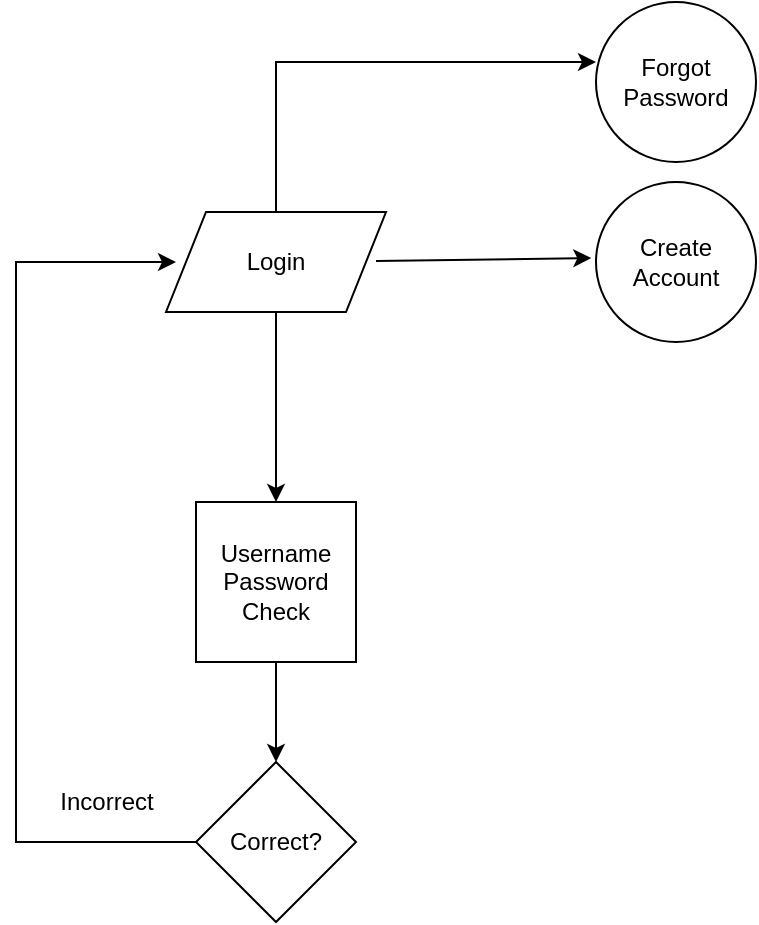 <mxfile version="17.4.6" type="github" pages="2"><diagram id="IdW7q_hfwv6nVICduAnu" name="Page-1"><mxGraphModel dx="782" dy="436" grid="1" gridSize="10" guides="1" tooltips="1" connect="1" arrows="1" fold="1" page="1" pageScale="1" pageWidth="850" pageHeight="1100" math="0" shadow="0"><root><mxCell id="0"/><mxCell id="1" parent="0"/><mxCell id="jN2eye4weUR3NSQzNM7d-5" value="" style="endArrow=classic;html=1;rounded=0;exitX=0.5;exitY=1;exitDx=0;exitDy=0;" edge="1" parent="1" source="jN2eye4weUR3NSQzNM7d-17"><mxGeometry width="50" height="50" relative="1" as="geometry"><mxPoint x="279.5" y="250" as="sourcePoint"/><mxPoint x="280" y="320" as="targetPoint"/></mxGeometry></mxCell><mxCell id="jN2eye4weUR3NSQzNM7d-8" value="" style="endArrow=classic;html=1;rounded=0;exitX=0;exitY=0.5;exitDx=0;exitDy=0;" edge="1" parent="1" source="jN2eye4weUR3NSQzNM7d-21"><mxGeometry width="50" height="50" relative="1" as="geometry"><mxPoint x="230" y="580" as="sourcePoint"/><mxPoint x="230" y="200" as="targetPoint"/><Array as="points"><mxPoint x="150" y="490"/><mxPoint x="150" y="200"/></Array></mxGeometry></mxCell><mxCell id="jN2eye4weUR3NSQzNM7d-9" value="Incorrect" style="text;html=1;align=center;verticalAlign=middle;resizable=0;points=[];autosize=1;strokeColor=none;fillColor=none;" vertex="1" parent="1"><mxGeometry x="165" y="460" width="60" height="20" as="geometry"/></mxCell><mxCell id="jN2eye4weUR3NSQzNM7d-10" value="" style="endArrow=classic;html=1;rounded=0;entryX=1.024;entryY=0.9;entryDx=0;entryDy=0;entryPerimeter=0;" edge="1" parent="1"><mxGeometry width="50" height="50" relative="1" as="geometry"><mxPoint x="330" y="199.5" as="sourcePoint"/><mxPoint x="437.64" y="198" as="targetPoint"/></mxGeometry></mxCell><mxCell id="jN2eye4weUR3NSQzNM7d-17" value="Login" style="shape=parallelogram;perimeter=parallelogramPerimeter;whiteSpace=wrap;html=1;fixedSize=1;" vertex="1" parent="1"><mxGeometry x="225" y="175" width="110" height="50" as="geometry"/></mxCell><mxCell id="jN2eye4weUR3NSQzNM7d-18" value="Username&lt;br&gt;Password&lt;br&gt;Check" style="whiteSpace=wrap;html=1;aspect=fixed;" vertex="1" parent="1"><mxGeometry x="240" y="320" width="80" height="80" as="geometry"/></mxCell><mxCell id="jN2eye4weUR3NSQzNM7d-19" value="" style="endArrow=classic;html=1;rounded=0;exitX=0.5;exitY=1;exitDx=0;exitDy=0;" edge="1" parent="1" source="jN2eye4weUR3NSQzNM7d-18"><mxGeometry width="50" height="50" relative="1" as="geometry"><mxPoint x="279.5" y="420" as="sourcePoint"/><mxPoint x="280" y="450" as="targetPoint"/></mxGeometry></mxCell><mxCell id="jN2eye4weUR3NSQzNM7d-21" value="Correct?" style="rhombus;whiteSpace=wrap;html=1;" vertex="1" parent="1"><mxGeometry x="240" y="450" width="80" height="80" as="geometry"/></mxCell><mxCell id="ZLeF7fGd5P_cEoZsraa5-1" value="Create&lt;br&gt;Account" style="ellipse;whiteSpace=wrap;html=1;aspect=fixed;" vertex="1" parent="1"><mxGeometry x="440" y="160" width="80" height="80" as="geometry"/></mxCell><mxCell id="ZLeF7fGd5P_cEoZsraa5-2" style="edgeStyle=elbowEdgeStyle;rounded=0;orthogonalLoop=1;jettySize=auto;elbow=vertical;html=1;entryX=0.5;entryY=0;entryDx=0;entryDy=0;" edge="1" parent="1" source="jN2eye4weUR3NSQzNM7d-18" target="jN2eye4weUR3NSQzNM7d-18"><mxGeometry relative="1" as="geometry"/></mxCell><mxCell id="ZLeF7fGd5P_cEoZsraa5-5" value="" style="endArrow=classic;html=1;rounded=0;elbow=vertical;" edge="1" parent="1"><mxGeometry width="50" height="50" relative="1" as="geometry"><mxPoint x="280" y="175" as="sourcePoint"/><mxPoint x="440" y="100" as="targetPoint"/><Array as="points"><mxPoint x="280" y="100"/></Array></mxGeometry></mxCell><mxCell id="ZLeF7fGd5P_cEoZsraa5-6" value="Forgot&lt;br&gt;Password" style="ellipse;whiteSpace=wrap;html=1;aspect=fixed;" vertex="1" parent="1"><mxGeometry x="440" y="70" width="80" height="80" as="geometry"/></mxCell></root></mxGraphModel></diagram><diagram id="-tdLQZcMTsR_68VMLz0l" name="Page-2"><mxGraphModel dx="782" dy="436" grid="1" gridSize="10" guides="1" tooltips="1" connect="1" arrows="1" fold="1" page="1" pageScale="1" pageWidth="850" pageHeight="1100" math="0" shadow="0"><root><mxCell id="0"/><mxCell id="1" parent="0"/><mxCell id="H1VOADEwLhpBTpJcDcQX-1" value="Username&lt;br&gt;Password" style="shape=parallelogram;perimeter=parallelogramPerimeter;whiteSpace=wrap;html=1;fixedSize=1;" vertex="1" parent="1"><mxGeometry x="210" y="270" width="120" height="60" as="geometry"/></mxCell><mxCell id="H1VOADEwLhpBTpJcDcQX-2" style="edgeStyle=elbowEdgeStyle;rounded=0;orthogonalLoop=1;jettySize=auto;elbow=vertical;html=1;exitX=0;exitY=0.5;exitDx=0;exitDy=0;" edge="1" parent="1" source="H1VOADEwLhpBTpJcDcQX-3"><mxGeometry relative="1" as="geometry"><mxPoint x="170" y="520" as="targetPoint"/></mxGeometry></mxCell><mxCell id="H1VOADEwLhpBTpJcDcQX-3" value="Username&lt;br&gt;Taken?" style="rhombus;whiteSpace=wrap;html=1;" vertex="1" parent="1"><mxGeometry x="220" y="480" width="80" height="80" as="geometry"/></mxCell><mxCell id="H1VOADEwLhpBTpJcDcQX-4" value="" style="endArrow=classic;html=1;rounded=0;" edge="1" parent="1"><mxGeometry width="50" height="50" relative="1" as="geometry"><mxPoint x="210" y="730" as="sourcePoint"/><mxPoint x="200" y="300" as="targetPoint"/><Array as="points"><mxPoint x="170" y="730"/><mxPoint x="170" y="520"/><mxPoint x="170" y="300"/></Array></mxGeometry></mxCell><mxCell id="H1VOADEwLhpBTpJcDcQX-5" value="Taken" style="text;html=1;align=center;verticalAlign=middle;resizable=0;points=[];autosize=1;strokeColor=none;fillColor=none;" vertex="1" parent="1"><mxGeometry x="170" y="480" width="50" height="20" as="geometry"/></mxCell><mxCell id="H1VOADEwLhpBTpJcDcQX-6" value="" style="endArrow=classic;html=1;rounded=0;" edge="1" parent="1"><mxGeometry width="50" height="50" relative="1" as="geometry"><mxPoint x="259.5" y="340" as="sourcePoint"/><mxPoint x="259.5" y="460" as="targetPoint"/></mxGeometry></mxCell><mxCell id="H1VOADEwLhpBTpJcDcQX-7" value="" style="endArrow=classic;html=1;rounded=0;" edge="1" parent="1"><mxGeometry width="50" height="50" relative="1" as="geometry"><mxPoint x="259.5" y="570" as="sourcePoint"/><mxPoint x="259.5" y="670" as="targetPoint"/></mxGeometry></mxCell><mxCell id="H1VOADEwLhpBTpJcDcQX-8" value="Valid" style="text;html=1;align=center;verticalAlign=middle;resizable=0;points=[];autosize=1;strokeColor=none;fillColor=none;" vertex="1" parent="1"><mxGeometry x="260" y="600" width="40" height="20" as="geometry"/></mxCell><mxCell id="H1VOADEwLhpBTpJcDcQX-9" style="edgeStyle=elbowEdgeStyle;rounded=0;orthogonalLoop=1;jettySize=auto;elbow=vertical;html=1;exitX=1;exitY=0.5;exitDx=0;exitDy=0;" edge="1" parent="1" source="H1VOADEwLhpBTpJcDcQX-10"><mxGeometry relative="1" as="geometry"><mxPoint x="400" y="730" as="targetPoint"/></mxGeometry></mxCell><mxCell id="H1VOADEwLhpBTpJcDcQX-10" value="Password&lt;br&gt;Secure?" style="rhombus;whiteSpace=wrap;html=1;" vertex="1" parent="1"><mxGeometry x="220" y="690" width="80" height="80" as="geometry"/></mxCell><mxCell id="H1VOADEwLhpBTpJcDcQX-11" value="No" style="text;html=1;align=center;verticalAlign=middle;resizable=0;points=[];autosize=1;strokeColor=none;fillColor=none;" vertex="1" parent="1"><mxGeometry x="175" y="710" width="30" height="20" as="geometry"/></mxCell><mxCell id="H1VOADEwLhpBTpJcDcQX-12" value="Security Questions" style="rounded=0;whiteSpace=wrap;html=1;" vertex="1" parent="1"><mxGeometry x="400" y="700" width="120" height="60" as="geometry"/></mxCell></root></mxGraphModel></diagram></mxfile>